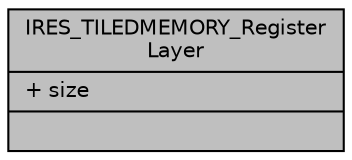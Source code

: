 digraph "IRES_TILEDMEMORY_RegisterLayer"
{
  edge [fontname="Helvetica",fontsize="10",labelfontname="Helvetica",labelfontsize="10"];
  node [fontname="Helvetica",fontsize="10",shape=record];
  Node1 [label="{IRES_TILEDMEMORY_Register\lLayer\n|+ size\l|}",height=0.2,width=0.4,color="black", fillcolor="grey75", style="filled", fontcolor="black"];
}
